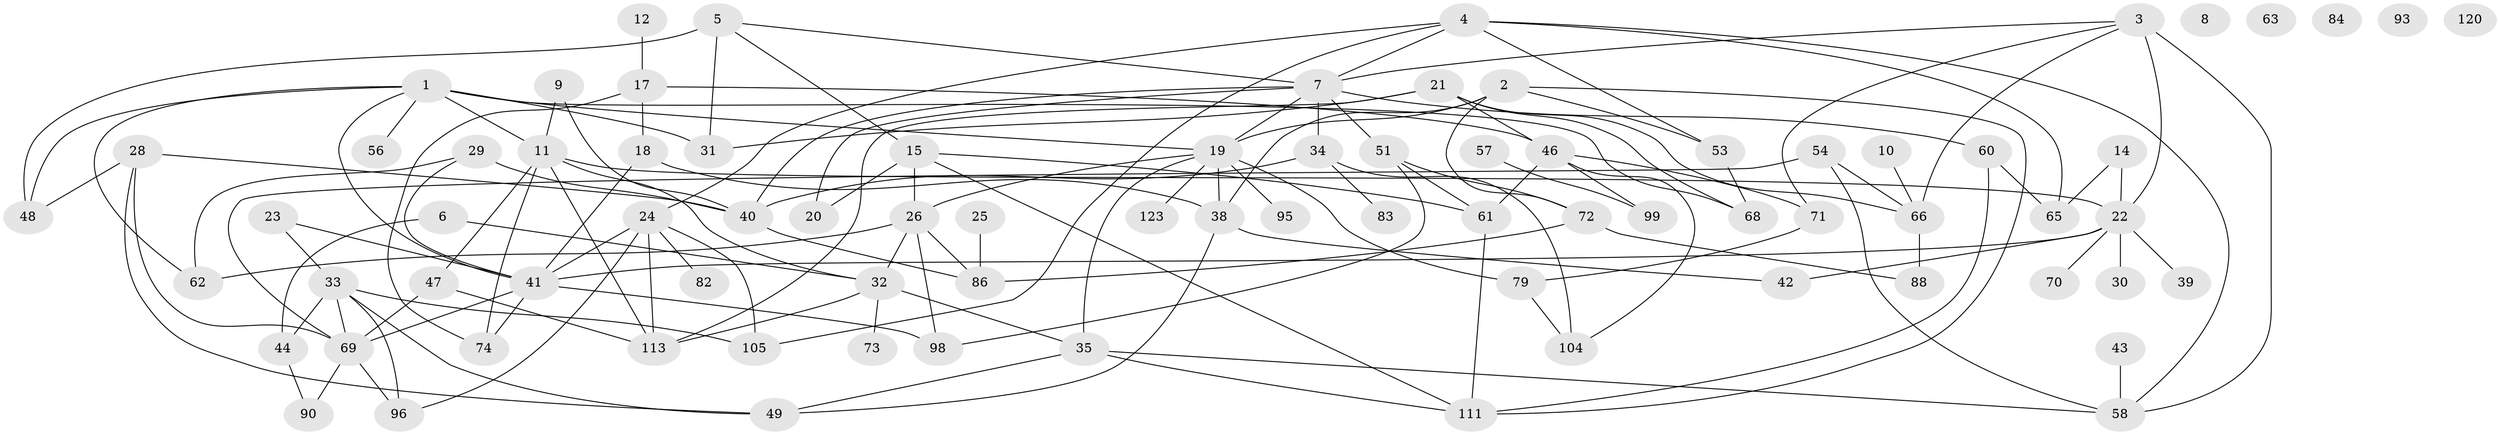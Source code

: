 // original degree distribution, {4: 0.24, 5: 0.056, 2: 0.16, 7: 0.024, 1: 0.176, 3: 0.288, 6: 0.016, 8: 0.008, 0: 0.032}
// Generated by graph-tools (version 1.1) at 2025/41/03/06/25 10:41:23]
// undirected, 80 vertices, 137 edges
graph export_dot {
graph [start="1"]
  node [color=gray90,style=filled];
  1 [super="+16"];
  2 [super="+89"];
  3 [super="+85"];
  4 [super="+37"];
  5 [super="+13"];
  6;
  7 [super="+52"];
  8 [super="+78"];
  9 [super="+80"];
  10;
  11 [super="+117"];
  12;
  14;
  15 [super="+75"];
  17 [super="+103"];
  18 [super="+124"];
  19 [super="+110"];
  20 [super="+59"];
  21 [super="+50"];
  22 [super="+122"];
  23;
  24 [super="+27"];
  25;
  26 [super="+118"];
  28 [super="+102"];
  29 [super="+77"];
  30;
  31;
  32 [super="+116"];
  33 [super="+112"];
  34 [super="+45"];
  35 [super="+36"];
  38 [super="+67"];
  39;
  40 [super="+55"];
  41 [super="+109"];
  42;
  43;
  44 [super="+87"];
  46 [super="+101"];
  47;
  48;
  49;
  51;
  53;
  54;
  56;
  57;
  58 [super="+107"];
  60 [super="+76"];
  61 [super="+121"];
  62 [super="+64"];
  63;
  65;
  66 [super="+92"];
  68 [super="+94"];
  69 [super="+106"];
  70;
  71 [super="+81"];
  72 [super="+91"];
  73;
  74;
  79 [super="+97"];
  82;
  83;
  84;
  86 [super="+114"];
  88 [super="+100"];
  90;
  93;
  95;
  96 [super="+119"];
  98 [super="+108"];
  99;
  104;
  105;
  111 [super="+115"];
  113 [super="+125"];
  120;
  123;
  1 -- 19;
  1 -- 68;
  1 -- 11;
  1 -- 48;
  1 -- 56;
  1 -- 41;
  1 -- 62;
  1 -- 31;
  2 -- 38;
  2 -- 19;
  2 -- 111;
  2 -- 72;
  2 -- 53;
  3 -- 7;
  3 -- 66;
  3 -- 22;
  3 -- 71;
  3 -- 58;
  4 -- 7;
  4 -- 24;
  4 -- 105;
  4 -- 65;
  4 -- 58;
  4 -- 53;
  5 -- 7;
  5 -- 31;
  5 -- 48;
  5 -- 15;
  6 -- 32;
  6 -- 44;
  7 -- 19;
  7 -- 20;
  7 -- 51;
  7 -- 40;
  7 -- 34;
  7 -- 60;
  9 -- 40;
  9 -- 11;
  10 -- 66;
  11 -- 47;
  11 -- 113;
  11 -- 22;
  11 -- 74;
  11 -- 32;
  12 -- 17;
  14 -- 22;
  14 -- 65;
  15 -- 26;
  15 -- 20;
  15 -- 61;
  15 -- 111;
  17 -- 74;
  17 -- 18;
  17 -- 46;
  18 -- 38;
  18 -- 41;
  19 -- 95;
  19 -- 123;
  19 -- 38;
  19 -- 26;
  19 -- 35;
  19 -- 79;
  21 -- 31;
  21 -- 46;
  21 -- 113;
  21 -- 66;
  21 -- 68;
  22 -- 30;
  22 -- 39;
  22 -- 41;
  22 -- 42;
  22 -- 70;
  23 -- 33;
  23 -- 41;
  24 -- 82;
  24 -- 41;
  24 -- 96;
  24 -- 105;
  24 -- 113;
  25 -- 86;
  26 -- 32;
  26 -- 62;
  26 -- 86;
  26 -- 98;
  28 -- 48;
  28 -- 69;
  28 -- 40;
  28 -- 49;
  29 -- 41;
  29 -- 62 [weight=2];
  29 -- 40;
  32 -- 35;
  32 -- 73;
  32 -- 113;
  33 -- 49;
  33 -- 69;
  33 -- 96;
  33 -- 44;
  33 -- 105;
  34 -- 40;
  34 -- 104;
  34 -- 83;
  35 -- 58;
  35 -- 49;
  35 -- 111;
  38 -- 49;
  38 -- 42;
  40 -- 86;
  41 -- 74;
  41 -- 98;
  41 -- 69;
  43 -- 58;
  44 -- 90;
  46 -- 104;
  46 -- 99;
  46 -- 61;
  46 -- 71;
  47 -- 69;
  47 -- 113;
  51 -- 61;
  51 -- 98;
  51 -- 72;
  53 -- 68;
  54 -- 58;
  54 -- 66;
  54 -- 69;
  57 -- 99;
  60 -- 111;
  60 -- 65;
  61 -- 111;
  66 -- 88;
  69 -- 90;
  69 -- 96;
  71 -- 79;
  72 -- 88;
  72 -- 86;
  79 -- 104;
}
